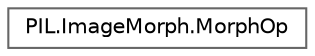 digraph "Graphical Class Hierarchy"
{
 // LATEX_PDF_SIZE
  bgcolor="transparent";
  edge [fontname=Helvetica,fontsize=10,labelfontname=Helvetica,labelfontsize=10];
  node [fontname=Helvetica,fontsize=10,shape=box,height=0.2,width=0.4];
  rankdir="LR";
  Node0 [id="Node000000",label="PIL.ImageMorph.MorphOp",height=0.2,width=0.4,color="grey40", fillcolor="white", style="filled",URL="$dd/d97/classPIL_1_1ImageMorph_1_1MorphOp.html",tooltip=" "];
}
